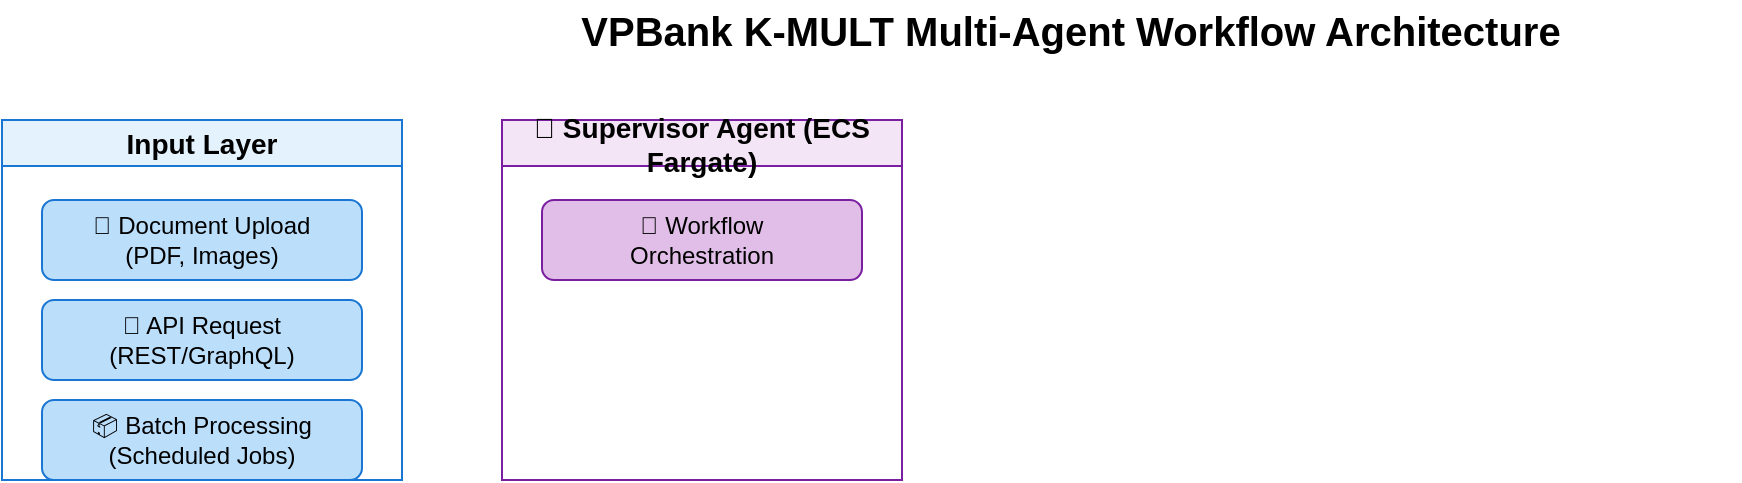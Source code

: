 <?xml version="1.0" encoding="UTF-8"?>
<mxfile version="24.7.17">
  <diagram name="VPBank Multi-Agent Workflow" id="vpbank-workflow">
    <mxGraphModel dx="1422" dy="794" grid="1" gridSize="10" guides="1" tooltips="1" connect="1" arrows="1" fold="1" page="1" pageScale="1" pageWidth="1169" pageHeight="827" math="0" shadow="0">
      <root>
        <mxCell id="0" />
        <mxCell id="1" parent="0" />
        
        <!-- Title -->
        <mxCell id="title" value="VPBank K-MULT Multi-Agent Workflow Architecture" style="text;html=1;strokeColor=none;fillColor=none;align=center;verticalAlign=middle;whiteSpace=wrap;rounded=0;fontSize=20;fontStyle=1;" vertex="1" parent="1">
          <mxGeometry x="250" y="20" width="669" height="30" as="geometry" />
        </mxCell>
        
        <!-- Input Layer -->
        <mxCell id="input-cluster" value="Input Layer" style="swimlane;whiteSpace=wrap;html=1;fillColor=#E3F2FD;strokeColor=#1976D2;fontSize=14;fontStyle=1;" vertex="1" parent="1">
          <mxGeometry x="50" y="80" width="200" height="180" as="geometry" />
        </mxCell>
        
        <mxCell id="doc-upload" value="📄 Document Upload&#xa;(PDF, Images)" style="rounded=1;whiteSpace=wrap;html=1;fillColor=#BBDEFB;strokeColor=#1976D2;" vertex="1" parent="input-cluster">
          <mxGeometry x="20" y="40" width="160" height="40" as="geometry" />
        </mxCell>
        
        <mxCell id="api-request" value="🔗 API Request&#xa;(REST/GraphQL)" style="rounded=1;whiteSpace=wrap;html=1;fillColor=#BBDEFB;strokeColor=#1976D2;" vertex="1" parent="input-cluster">
          <mxGeometry x="20" y="90" width="160" height="40" as="geometry" />
        </mxCell>
        
        <mxCell id="batch-process" value="📦 Batch Processing&#xa;(Scheduled Jobs)" style="rounded=1;whiteSpace=wrap;html=1;fillColor=#BBDEFB;strokeColor=#1976D2;" vertex="1" parent="input-cluster">
          <mxGeometry x="20" y="140" width="160" height="40" as="geometry" />
        </mxCell>
        
        <!-- Supervisor Agent -->
        <mxCell id="supervisor-cluster" value="🎯 Supervisor Agent (ECS Fargate)" style="swimlane;whiteSpace=wrap;html=1;fillColor=#F3E5F5;strokeColor=#7B1FA2;fontSize=14;fontStyle=1;" vertex="1" parent="1">
          <mxGeometry x="300" y="80" width="200" height="180" as="geometry" />
        </mxCell>
        
        <mxCell id="orchestration" value="🎼 Workflow&#xa;Orchestration" style="rounded=1;whiteSpace=wrap;html=1;fillColor=#E1BEE7;strokeColor=#7B1FA2;" vertex="1" parent="supervisor-cluster">
          <mxGeometry x="20" y="40" width="160" height="40" as="geometry" />
        </mxCell>
        
        <mxCell id="task-distribution" value="📋 Task Distribution&#xa;& Load Balancing" style="rounded=1;whiteSpace=wrap;html=1;fillColor=#E1BEE7;strokeColor=#7B1FA2;" vertex="1" parent="supervisor-cluster">
          <mxGeometry x="20" y="90" width="160" height="40" as="geometry" />
        </mxCell>
        
        <mxCell id="monitoring" value="📊 Agent Monitoring&#xa;& Health Checks" style="rounded=1;whiteSpace=wrap;html=1;fillColor=#E1BEE7;strokeColor=#7B1FA2;" vertex="1" parent="supervisor-cluster">
          <mxGeometry x="20" y="140" width="160" height="40" as="geometry" />
        </mxCell>
        
        <!-- Processing Agents -->
        <mxCell id="processing-cluster" value="Processing Agents (ECS Fargate Auto-Scaling)" style="swimlane;whiteSpace=wrap;html=1;fillColor=#E8F5E8;strokeColor=#4CAF50;fontSize=14;fontStyle=1;" vertex="1" parent="1">
          <mxGeometry x="550" y="80" width="560" height="300" as="geometry" />
        </mxCell>
        
        <!-- Document Intelligence -->
        <mxCell id="doc-intel" value="📄 Document Intelligence&#xa;OCR + Vietnamese NLP&#xa;Textract + Comprehend" style="rounded=1;whiteSpace=wrap;html=1;fillColor=#C8E6C9;strokeColor=#388E3C;" vertex="1" parent="processing-cluster">
          <mxGeometry x="20" y="40" width="160" height="60" as="geometry" />
        </mxCell>
        
        <!-- LC Processing -->
        <mxCell id="lc-process" value="💳 LC Processing&#xa;UCP 600 + ISBP 821&#xa;Trade Finance Rules" style="rounded=1;whiteSpace=wrap;html=1;fillColor=#C8E6C9;strokeColor=#388E3C;" vertex="1" parent="processing-cluster">
          <mxGeometry x="200" y="40" width="160" height="60" as="geometry" />
        </mxCell>
        
        <!-- Credit Analysis -->
        <mxCell id="credit-analysis" value="💰 Credit Analysis&#xa;Basel III Compliance&#xa;Risk Scoring Models" style="rounded=1;whiteSpace=wrap;html=1;fillColor=#C8E6C9;strokeColor=#388E3C;" vertex="1" parent="processing-cluster">
          <mxGeometry x="380" y="40" width="160" height="60" as="geometry" />
        </mxCell>
        
        <!-- Compliance Engine -->
        <mxCell id="compliance-engine" value="⚖️ Compliance Engine&#xa;SBV + AML/CFT&#xa;Regulatory Validation" style="rounded=1;whiteSpace=wrap;html=1;fillColor=#C8E6C9;strokeColor=#388E3C;" vertex="1" parent="processing-cluster">
          <mxGeometry x="20" y="120" width="160" height="60" as="geometry" />
        </mxCell>
        
        <!-- Risk Assessment -->
        <mxCell id="risk-assess" value="📊 Risk Assessment&#xa;ML Fraud Detection&#xa;Anomaly Analysis" style="rounded=1;whiteSpace=wrap;html=1;fillColor=#C8E6C9;strokeColor=#388E3C;" vertex="1" parent="processing-cluster">
          <mxGeometry x="200" y="120" width="160" height="60" as="geometry" />
        </mxCell>
        
        <!-- Decision Synthesis -->
        <mxCell id="decision-synth" value="🧠 Decision Synthesis&#xa;Claude 3.7 Sonnet&#xa;Evidence-based AI" style="rounded=1;whiteSpace=wrap;html=1;fillColor=#C8E6C9;strokeColor=#388E3C;" vertex="1" parent="processing-cluster">
          <mxGeometry x="380" y="120" width="160" height="60" as="geometry" />
        </mxCell>
        
        <!-- Auto-Scaling Metrics -->
        <mxCell id="scaling-metrics" value="📈 Auto-Scaling Triggers&#xa;• CPU > 70% • Memory > 80%&#xa;• Queue Depth • Response Time" style="rounded=1;whiteSpace=wrap;html=1;fillColor=#A5D6A7;strokeColor=#2E7D32;fontSize=10;" vertex="1" parent="processing-cluster">
          <mxGeometry x="20" y="200" width="520" height="50" as="geometry" />
        </mxCell>
        
        <!-- Integration Layer -->
        <mxCell id="integration-cluster" value="Integration & Middleware" style="swimlane;whiteSpace=wrap;html=1;fillColor=#FFF3E0;strokeColor=#FF9800;fontSize=14;fontStyle=1;" vertex="1" parent="1">
          <mxGeometry x="50" y="400" width="500" height="120" as="geometry" />
        </mxCell>
        
        <mxCell id="message-broker" value="📨 Message Broker&#xa;(SQS/SNS)" style="rounded=1;whiteSpace=wrap;html=1;fillColor=#FFE0B2;strokeColor=#F57C00;" vertex="1" parent="integration-cluster">
          <mxGeometry x="20" y="40" width="140" height="60" as="geometry" />
        </mxCell>
        
        <mxCell id="event-bus" value="🚌 Event Bus&#xa;(EventBridge)" style="rounded=1;whiteSpace=wrap;html=1;fillColor=#FFE0B2;strokeColor=#F57C00;" vertex="1" parent="integration-cluster">
          <mxGeometry x="180" y="40" width="140" height="60" as="geometry" />
        </mxCell>
        
        <mxCell id="workflow-engine" value="⚙️ Workflow Engine&#xa;(Step Functions)" style="rounded=1;whiteSpace=wrap;html=1;fillColor=#FFE0B2;strokeColor=#F57C00;" vertex="1" parent="integration-cluster">
          <mxGeometry x="340" y="40" width="140" height="60" as="geometry" />
        </mxCell>
        
        <!-- Output Layer -->
        <mxCell id="output-cluster" value="Output & Integration Layer" style="swimlane;whiteSpace=wrap;html=1;fillColor=#FFEBEE;strokeColor=#F44336;fontSize=14;fontStyle=1;" vertex="1" parent="1">
          <mxGeometry x="600" y="400" width="510" height="120" as="geometry" />
        </mxCell>
        
        <mxCell id="banking-integration" value="🏦 Core Banking&#xa;System Integration" style="rounded=1;whiteSpace=wrap;html=1;fillColor=#FFCDD2;strokeColor=#D32F2F;" vertex="1" parent="output-cluster">
          <mxGeometry x="20" y="40" width="140" height="60" as="geometry" />
        </mxCell>
        
        <mxCell id="notifications" value="📢 Notifications&#xa;& Alerts" style="rounded=1;whiteSpace=wrap;html=1;fillColor=#FFCDD2;strokeColor=#D32F2F;" vertex="1" parent="output-cluster">
          <mxGeometry x="180" y="40" width="140" height="60" as="geometry" />
        </mxCell>
        
        <mxCell id="audit-trail" value="📋 Audit Trail&#xa;& Compliance" style="rounded=1;whiteSpace=wrap;html=1;fillColor=#FFCDD2;strokeColor=#D32F2F;" vertex="1" parent="output-cluster">
          <mxGeometry x="340" y="40" width="140" height="60" as="geometry" />
        </mxCell>
        
        <!-- Performance Metrics -->
        <mxCell id="performance-cluster" value="Performance Metrics & SLA" style="swimlane;whiteSpace=wrap;html=1;fillColor=#F1F8E9;strokeColor=#689F38;fontSize=14;fontStyle=1;" vertex="1" parent="1">
          <mxGeometry x="50" y="550" width="1060" height="100" as="geometry" />
        </mxCell>
        
        <mxCell id="throughput" value="📊 Throughput&#xa;10,000+ docs/day" style="rounded=1;whiteSpace=wrap;html=1;fillColor=#DCEDC8;strokeColor=#558B2F;" vertex="1" parent="performance-cluster">
          <mxGeometry x="20" y="40" width="120" height="50" as="geometry" />
        </mxCell>
        
        <mxCell id="accuracy" value="🎯 OCR Accuracy&#xa;99.5%" style="rounded=1;whiteSpace=wrap;html=1;fillColor=#DCEDC8;strokeColor=#558B2F;" vertex="1" parent="performance-cluster">
          <mxGeometry x="160" y="40" width="120" height="50" as="geometry" />
        </mxCell>
        
        <mxCell id="response-time" value="⚡ API Response&#xa;< 3 seconds (95%)" style="rounded=1;whiteSpace=wrap;html=1;fillColor=#DCEDC8;strokeColor=#558B2F;" vertex="1" parent="performance-cluster">
          <mxGeometry x="300" y="40" width="120" height="50" as="geometry" />
        </mxCell>
        
        <mxCell id="availability" value="🔄 Availability&#xa;99.99% SLA" style="rounded=1;whiteSpace=wrap;html=1;fillColor=#DCEDC8;strokeColor=#558B2F;" vertex="1" parent="performance-cluster">
          <mxGeometry x="440" y="40" width="120" height="50" as="geometry" />
        </mxCell>
        
        <mxCell id="concurrent" value="👥 Concurrent Users&#xa;1,000+ simultaneous" style="rounded=1;whiteSpace=wrap;html=1;fillColor=#DCEDC8;strokeColor=#558B2F;" vertex="1" parent="performance-cluster">
          <mxGeometry x="580" y="40" width="120" height="50" as="geometry" />
        </mxCell>
        
        <mxCell id="error-rate" value="❌ Error Rate&#xa;< 1%" style="rounded=1;whiteSpace=wrap;html=1;fillColor=#DCEDC8;strokeColor=#558B2F;" vertex="1" parent="performance-cluster">
          <mxGeometry x="720" y="40" width="120" height="50" as="geometry" />
        </mxCell>
        
        <mxCell id="cost" value="💰 AWS Cost&#xa;$442.57/month" style="rounded=1;whiteSpace=wrap;html=1;fillColor=#DCEDC8;strokeColor=#558B2F;" vertex="1" parent="performance-cluster">
          <mxGeometry x="860" y="40" width="120" height="50" as="geometry" />
        </mxCell>
        
        <!-- Agent Scaling Information -->
        <mxCell id="scaling-info" value="🔄 Agent Auto-Scaling Ranges&#xa;Supervisor: 1-3 | Document: 2-15 | LC: 1-10 | Credit: 2-12 | Compliance: 1-8 | Risk: 2-10 | Decision: 1-5" style="text;html=1;strokeColor=#4CAF50;fillColor=#E8F5E8;align=center;verticalAlign=middle;whiteSpace=wrap;rounded=1;fontSize=11;fontStyle=1;" vertex="1" parent="1">
          <mxGeometry x="250" y="680" width="669" height="40" as="geometry" />
        </mxCell>
        
        <!-- Workflow Connections -->
        <mxCell id="flow1" style="edgeStyle=orthogonalEdgeStyle;rounded=0;orthogonalLoop=1;jettySize=auto;html=1;strokeWidth=3;strokeColor=#1976D2;" edge="1" parent="1" source="doc-upload" target="orchestration">
          <mxGeometry relative="1" as="geometry" />
        </mxCell>
        
        <mxCell id="flow2" style="edgeStyle=orthogonalEdgeStyle;rounded=0;orthogonalLoop=1;jettySize=auto;html=1;strokeWidth=3;strokeColor=#7B1FA2;" edge="1" parent="1" source="orchestration" target="doc-intel">
          <mxGeometry relative="1" as="geometry" />
        </mxCell>
        
        <mxCell id="flow3" style="edgeStyle=orthogonalEdgeStyle;rounded=0;orthogonalLoop=1;jettySize=auto;html=1;strokeWidth=2;strokeColor=#7B1FA2;" edge="1" parent="1" source="task-distribution" target="lc-process">
          <mxGeometry relative="1" as="geometry" />
        </mxCell>
        
        <mxCell id="flow4" style="edgeStyle=orthogonalEdgeStyle;rounded=0;orthogonalLoop=1;jettySize=auto;html=1;strokeWidth=2;strokeColor=#7B1FA2;" edge="1" parent="1" source="task-distribution" target="credit-analysis">
          <mxGeometry relative="1" as="geometry" />
        </mxCell>
        
        <mxCell id="flow5" style="edgeStyle=orthogonalEdgeStyle;rounded=0;orthogonalLoop=1;jettySize=auto;html=1;strokeWidth=2;strokeColor=#7B1FA2;" edge="1" parent="1" source="task-distribution" target="compliance-engine">
          <mxGeometry relative="1" as="geometry" />
        </mxCell>
        
        <mxCell id="flow6" style="edgeStyle=orthogonalEdgeStyle;rounded=0;orthogonalLoop=1;jettySize=auto;html=1;strokeWidth=2;strokeColor=#7B1FA2;" edge="1" parent="1" source="task-distribution" target="risk-assess">
          <mxGeometry relative="1" as="geometry" />
        </mxCell>
        
        <mxCell id="flow7" style="edgeStyle=orthogonalEdgeStyle;rounded=0;orthogonalLoop=1;jettySize=auto;html=1;strokeWidth=3;strokeColor=#4CAF50;" edge="1" parent="1" source="decision-synth" target="banking-integration">
          <mxGeometry relative="1" as="geometry" />
        </mxCell>
        
        <mxCell id="flow8" style="edgeStyle=orthogonalEdgeStyle;rounded=0;orthogonalLoop=1;jettySize=auto;html=1;strokeWidth=2;strokeColor=#FF9800;" edge="1" parent="1" source="orchestration" target="message-broker">
          <mxGeometry relative="1" as="geometry" />
        </mxCell>
        
      </root>
    </mxGraphModel>
  </diagram>
</mxfile>
